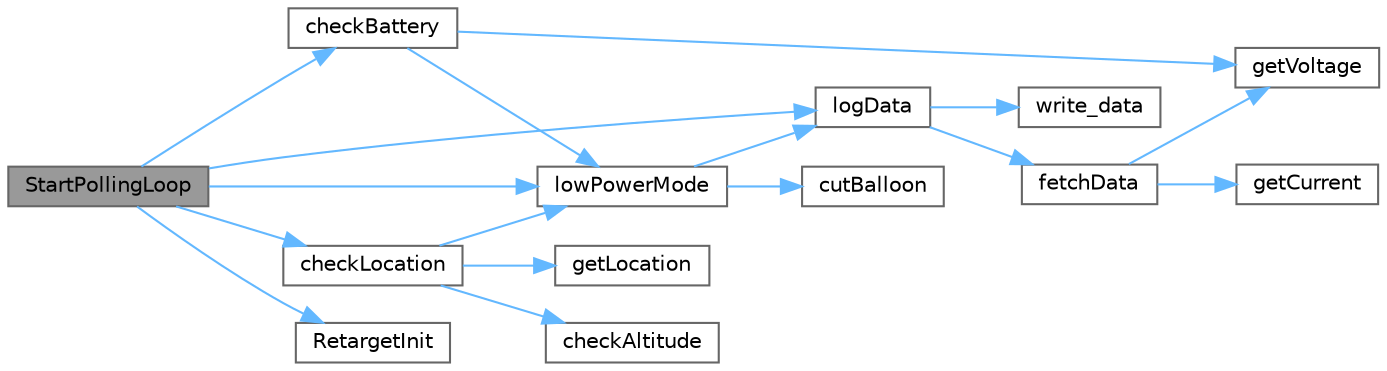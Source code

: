 digraph "StartPollingLoop"
{
 // LATEX_PDF_SIZE
  bgcolor="transparent";
  edge [fontname=Helvetica,fontsize=10,labelfontname=Helvetica,labelfontsize=10];
  node [fontname=Helvetica,fontsize=10,shape=box,height=0.2,width=0.4];
  rankdir="LR";
  Node1 [id="Node000001",label="StartPollingLoop",height=0.2,width=0.4,color="gray40", fillcolor="grey60", style="filled", fontcolor="black",tooltip="Function implementing the PollingLoop thread."];
  Node1 -> Node2 [id="edge1_Node000001_Node000002",color="steelblue1",style="solid",tooltip=" "];
  Node2 [id="Node000002",label="checkBattery",height=0.2,width=0.4,color="grey40", fillcolor="white", style="filled",URL="$main_8c.html#aa83247e4f6ab7b75375411b33d06b4ed",tooltip=" "];
  Node2 -> Node3 [id="edge2_Node000002_Node000003",color="steelblue1",style="solid",tooltip=" "];
  Node3 [id="Node000003",label="getVoltage",height=0.2,width=0.4,color="grey40", fillcolor="white", style="filled",URL="$main_8c.html#a14b93c949846ddbbd680be6f809a50e0",tooltip=" "];
  Node2 -> Node4 [id="edge3_Node000002_Node000004",color="steelblue1",style="solid",tooltip=" "];
  Node4 [id="Node000004",label="lowPowerMode",height=0.2,width=0.4,color="grey40", fillcolor="white", style="filled",URL="$main_8c.html#a981db6ff810219d7738bceedee5d257c",tooltip=" "];
  Node4 -> Node5 [id="edge4_Node000004_Node000005",color="steelblue1",style="solid",tooltip=" "];
  Node5 [id="Node000005",label="cutBalloon",height=0.2,width=0.4,color="grey40", fillcolor="white", style="filled",URL="$main_8c.html#ad6e2a047d18a9b03e58ce3edb8f16bfb",tooltip=" "];
  Node4 -> Node6 [id="edge5_Node000004_Node000006",color="steelblue1",style="solid",tooltip=" "];
  Node6 [id="Node000006",label="logData",height=0.2,width=0.4,color="grey40", fillcolor="white", style="filled",URL="$main_8c.html#a265445e36681dc69e4b06f1cf8c9eb76",tooltip=" "];
  Node6 -> Node7 [id="edge6_Node000006_Node000007",color="steelblue1",style="solid",tooltip=" "];
  Node7 [id="Node000007",label="fetchData",height=0.2,width=0.4,color="grey40", fillcolor="white", style="filled",URL="$main_8c.html#a651818c4f461ea9dd9333286e21b64ad",tooltip=" "];
  Node7 -> Node8 [id="edge7_Node000007_Node000008",color="steelblue1",style="solid",tooltip=" "];
  Node8 [id="Node000008",label="getCurrent",height=0.2,width=0.4,color="grey40", fillcolor="white", style="filled",URL="$main_8c.html#aa4dd018fd4d39cda6080f79d9dfd02df",tooltip=" "];
  Node7 -> Node3 [id="edge8_Node000007_Node000003",color="steelblue1",style="solid",tooltip=" "];
  Node6 -> Node9 [id="edge9_Node000006_Node000009",color="steelblue1",style="solid",tooltip=" "];
  Node9 [id="Node000009",label="write_data",height=0.2,width=0.4,color="grey40", fillcolor="white", style="filled",URL="$data__storage_8c.html#ac978f7e70df8c1d285a3c18511e26c13",tooltip="Write 8 32-bit words to the flash memory."];
  Node1 -> Node10 [id="edge10_Node000001_Node000010",color="steelblue1",style="solid",tooltip=" "];
  Node10 [id="Node000010",label="checkLocation",height=0.2,width=0.4,color="grey40", fillcolor="white", style="filled",URL="$main_8c.html#a3ff8c676195c0e5cdbd603661fddb8dc",tooltip=" "];
  Node10 -> Node11 [id="edge11_Node000010_Node000011",color="steelblue1",style="solid",tooltip=" "];
  Node11 [id="Node000011",label="checkAltitude",height=0.2,width=0.4,color="grey40", fillcolor="white", style="filled",URL="$main_8c.html#aa08443b555b6a2a091f6224d2c74f067",tooltip=" "];
  Node10 -> Node12 [id="edge12_Node000010_Node000012",color="steelblue1",style="solid",tooltip=" "];
  Node12 [id="Node000012",label="getLocation",height=0.2,width=0.4,color="grey40", fillcolor="white", style="filled",URL="$HAWB__APRS_8c.html#a5711641ccbef7050bd8a18308f068c31",tooltip="Copies the received data from the SPI DMA to the position data type."];
  Node10 -> Node4 [id="edge13_Node000010_Node000004",color="steelblue1",style="solid",tooltip=" "];
  Node1 -> Node6 [id="edge14_Node000001_Node000006",color="steelblue1",style="solid",tooltip=" "];
  Node1 -> Node4 [id="edge15_Node000001_Node000004",color="steelblue1",style="solid",tooltip=" "];
  Node1 -> Node13 [id="edge16_Node000001_Node000013",color="steelblue1",style="solid",tooltip=" "];
  Node13 [id="Node000013",label="RetargetInit",height=0.2,width=0.4,color="grey40", fillcolor="white", style="filled",URL="$retarget_8c.html#ac7028227e5051dfa3bb8fabb0edd07c8",tooltip=" "];
}
